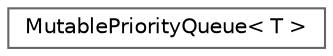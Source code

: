 digraph "Graphical Class Hierarchy"
{
 // LATEX_PDF_SIZE
  bgcolor="transparent";
  edge [fontname=Helvetica,fontsize=10,labelfontname=Helvetica,labelfontsize=10];
  node [fontname=Helvetica,fontsize=10,shape=box,height=0.2,width=0.4];
  rankdir="LR";
  Node0 [label="MutablePriorityQueue\< T \>",height=0.2,width=0.4,color="grey40", fillcolor="white", style="filled",URL="$class_mutable_priority_queue.html",tooltip=" "];
}
